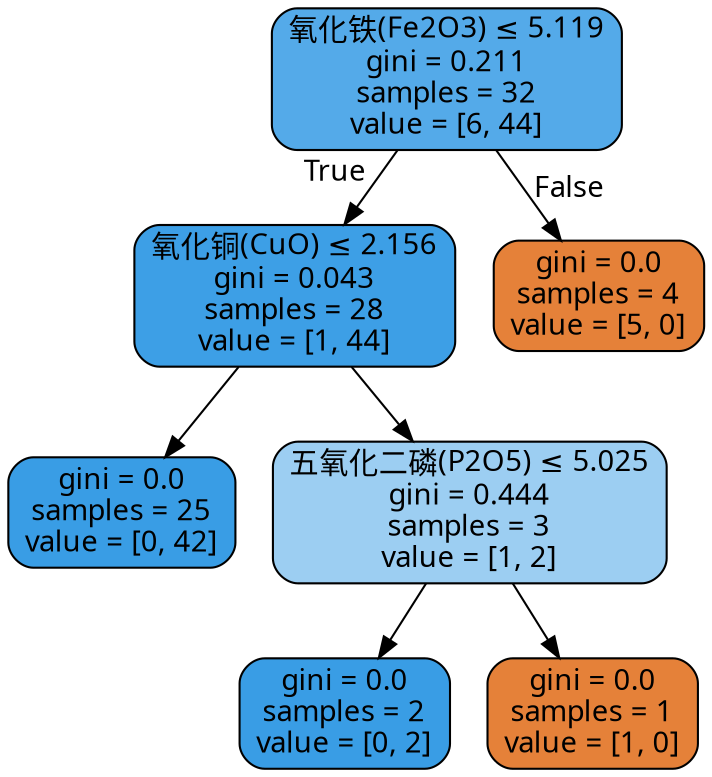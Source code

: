 digraph Tree {
node [shape=box, style="filled, rounded", color="black", fontname="DengXian"] ;
edge [fontname="DengXian"] ;
0 [label=<氧化铁(Fe2O3) &le; 5.119<br/>gini = 0.211<br/>samples = 32<br/>value = [6, 44]>, fillcolor="#54aae9"] ;
1 [label=<氧化铜(CuO) &le; 2.156<br/>gini = 0.043<br/>samples = 28<br/>value = [1, 44]>, fillcolor="#3d9fe6"] ;
0 -> 1 [labeldistance=2.5, labelangle=45, headlabel="True"] ;
2 [label=<gini = 0.0<br/>samples = 25<br/>value = [0, 42]>, fillcolor="#399de5"] ;
1 -> 2 ;
3 [label=<五氧化二磷(P2O5) &le; 5.025<br/>gini = 0.444<br/>samples = 3<br/>value = [1, 2]>, fillcolor="#9ccef2"] ;
1 -> 3 ;
4 [label=<gini = 0.0<br/>samples = 2<br/>value = [0, 2]>, fillcolor="#399de5"] ;
3 -> 4 ;
5 [label=<gini = 0.0<br/>samples = 1<br/>value = [1, 0]>, fillcolor="#e58139"] ;
3 -> 5 ;
6 [label=<gini = 0.0<br/>samples = 4<br/>value = [5, 0]>, fillcolor="#e58139"] ;
0 -> 6 [labeldistance=2.5, labelangle=-45, headlabel="False"] ;
}